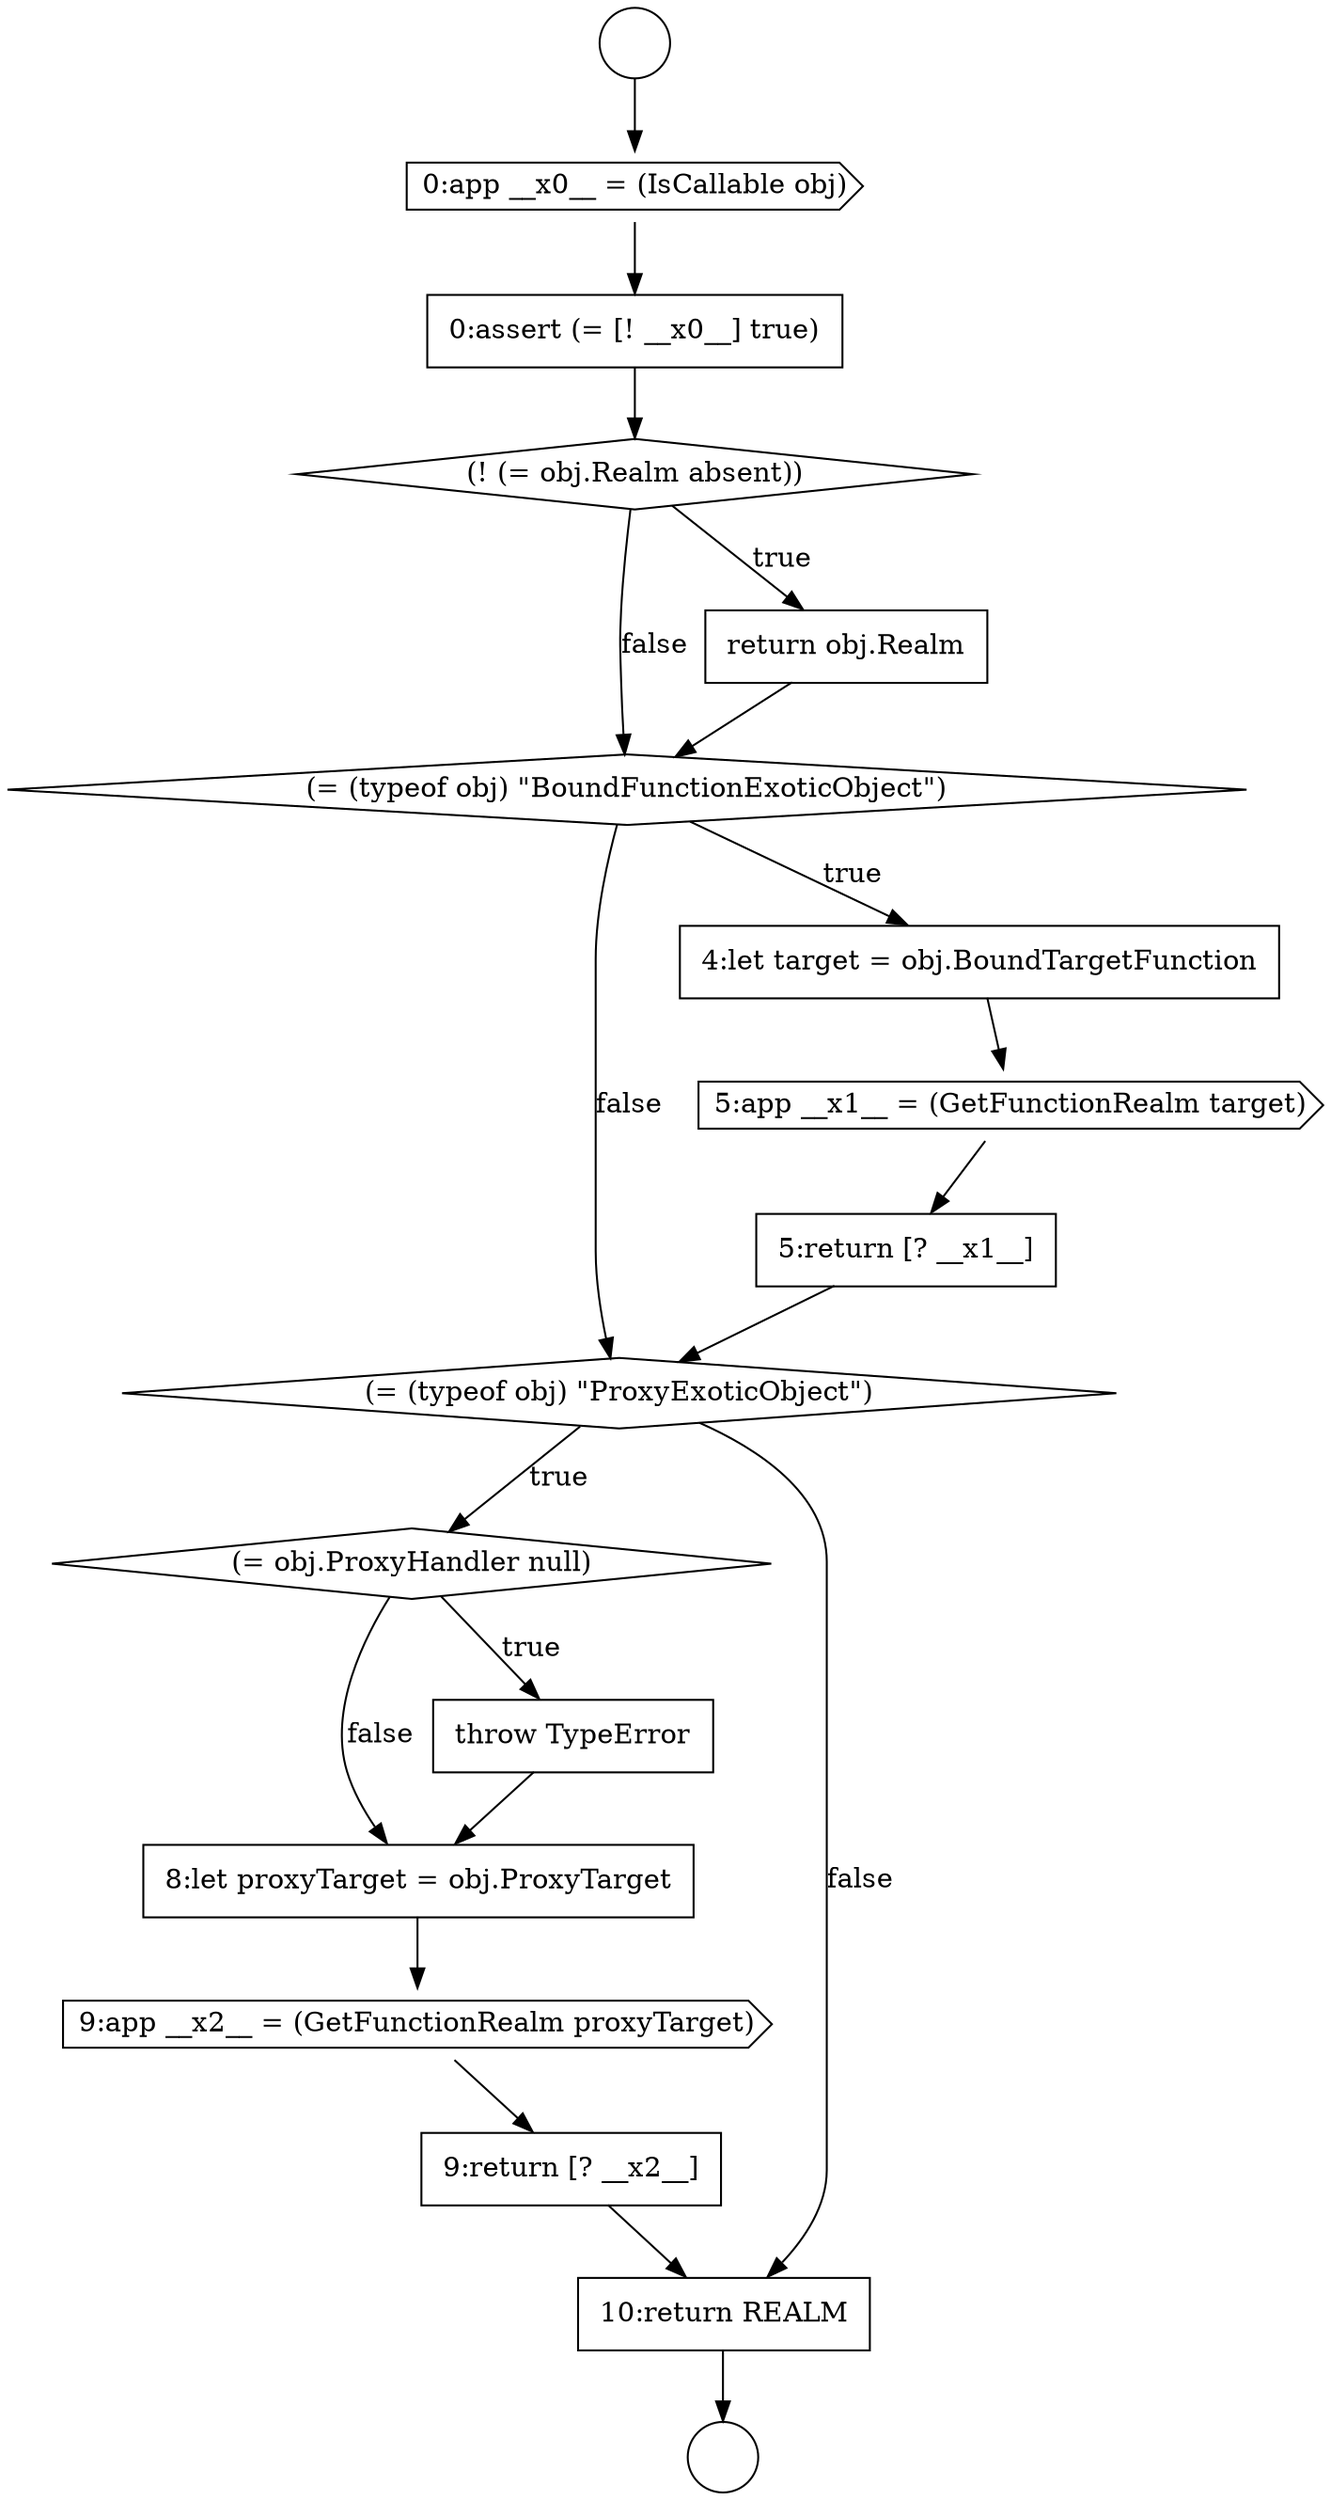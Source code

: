 digraph {
  node1369 [shape=none, margin=0, label=<<font color="black">
    <table border="0" cellborder="1" cellspacing="0" cellpadding="10">
      <tr><td align="left">5:return [? __x1__]</td></tr>
    </table>
  </font>> color="black" fillcolor="white" style=filled]
  node1366 [shape=diamond, label=<<font color="black">(= (typeof obj) &quot;BoundFunctionExoticObject&quot;)</font>> color="black" fillcolor="white" style=filled]
  node1362 [shape=cds, label=<<font color="black">0:app __x0__ = (IsCallable obj)</font>> color="black" fillcolor="white" style=filled]
  node1373 [shape=none, margin=0, label=<<font color="black">
    <table border="0" cellborder="1" cellspacing="0" cellpadding="10">
      <tr><td align="left">8:let proxyTarget = obj.ProxyTarget</td></tr>
    </table>
  </font>> color="black" fillcolor="white" style=filled]
  node1370 [shape=diamond, label=<<font color="black">(= (typeof obj) &quot;ProxyExoticObject&quot;)</font>> color="black" fillcolor="white" style=filled]
  node1365 [shape=none, margin=0, label=<<font color="black">
    <table border="0" cellborder="1" cellspacing="0" cellpadding="10">
      <tr><td align="left">return obj.Realm</td></tr>
    </table>
  </font>> color="black" fillcolor="white" style=filled]
  node1361 [shape=circle label=" " color="black" fillcolor="white" style=filled]
  node1374 [shape=cds, label=<<font color="black">9:app __x2__ = (GetFunctionRealm proxyTarget)</font>> color="black" fillcolor="white" style=filled]
  node1371 [shape=diamond, label=<<font color="black">(= obj.ProxyHandler null)</font>> color="black" fillcolor="white" style=filled]
  node1376 [shape=none, margin=0, label=<<font color="black">
    <table border="0" cellborder="1" cellspacing="0" cellpadding="10">
      <tr><td align="left">10:return REALM</td></tr>
    </table>
  </font>> color="black" fillcolor="white" style=filled]
  node1364 [shape=diamond, label=<<font color="black">(! (= obj.Realm absent))</font>> color="black" fillcolor="white" style=filled]
  node1368 [shape=cds, label=<<font color="black">5:app __x1__ = (GetFunctionRealm target)</font>> color="black" fillcolor="white" style=filled]
  node1372 [shape=none, margin=0, label=<<font color="black">
    <table border="0" cellborder="1" cellspacing="0" cellpadding="10">
      <tr><td align="left">throw TypeError</td></tr>
    </table>
  </font>> color="black" fillcolor="white" style=filled]
  node1363 [shape=none, margin=0, label=<<font color="black">
    <table border="0" cellborder="1" cellspacing="0" cellpadding="10">
      <tr><td align="left">0:assert (= [! __x0__] true)</td></tr>
    </table>
  </font>> color="black" fillcolor="white" style=filled]
  node1367 [shape=none, margin=0, label=<<font color="black">
    <table border="0" cellborder="1" cellspacing="0" cellpadding="10">
      <tr><td align="left">4:let target = obj.BoundTargetFunction</td></tr>
    </table>
  </font>> color="black" fillcolor="white" style=filled]
  node1360 [shape=circle label=" " color="black" fillcolor="white" style=filled]
  node1375 [shape=none, margin=0, label=<<font color="black">
    <table border="0" cellborder="1" cellspacing="0" cellpadding="10">
      <tr><td align="left">9:return [? __x2__]</td></tr>
    </table>
  </font>> color="black" fillcolor="white" style=filled]
  node1364 -> node1365 [label=<<font color="black">true</font>> color="black"]
  node1364 -> node1366 [label=<<font color="black">false</font>> color="black"]
  node1370 -> node1371 [label=<<font color="black">true</font>> color="black"]
  node1370 -> node1376 [label=<<font color="black">false</font>> color="black"]
  node1363 -> node1364 [ color="black"]
  node1374 -> node1375 [ color="black"]
  node1368 -> node1369 [ color="black"]
  node1360 -> node1362 [ color="black"]
  node1373 -> node1374 [ color="black"]
  node1371 -> node1372 [label=<<font color="black">true</font>> color="black"]
  node1371 -> node1373 [label=<<font color="black">false</font>> color="black"]
  node1366 -> node1367 [label=<<font color="black">true</font>> color="black"]
  node1366 -> node1370 [label=<<font color="black">false</font>> color="black"]
  node1369 -> node1370 [ color="black"]
  node1376 -> node1361 [ color="black"]
  node1375 -> node1376 [ color="black"]
  node1372 -> node1373 [ color="black"]
  node1367 -> node1368 [ color="black"]
  node1365 -> node1366 [ color="black"]
  node1362 -> node1363 [ color="black"]
}
